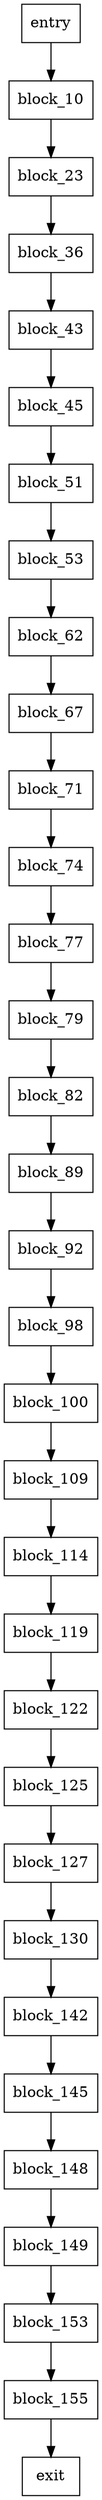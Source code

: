digraph ControlFlowGraph {
    node [shape = rectangle]
    entry
    block_10
    block_23
    block_36
    block_43
    block_45
    block_51
    block_53
    block_62
    block_67
    block_71
    block_74
    block_77
    block_79
    block_82
    block_89
    block_92
    block_98
    block_100
    block_109
    block_114
    block_119
    block_122
    block_125
    block_127
    block_130
    block_142
    block_145
    block_148
    block_149
    block_153
    block_155
    exit

    entry -> block_10
    block_10 -> block_23
    block_23 -> block_36
    block_36 -> block_43
    block_43 -> block_45
    block_45 -> block_51
    block_51 -> block_53
    block_53 -> block_62
    block_62 -> block_67
    block_67 -> block_71
    block_71 -> block_74
    block_74 -> block_77
    block_77 -> block_79
    block_79 -> block_82
    block_82 -> block_89
    block_89 -> block_92
    block_92 -> block_98
    block_98 -> block_100
    block_100 -> block_109
    block_109 -> block_114
    block_114 -> block_119
    block_119 -> block_122
    block_122 -> block_125
    block_125 -> block_127
    block_127 -> block_130
    block_130 -> block_142
    block_142 -> block_145
    block_145 -> block_148
    block_148 -> block_149
    block_149 -> block_153
    block_153 -> block_155
    block_155 -> exit
}